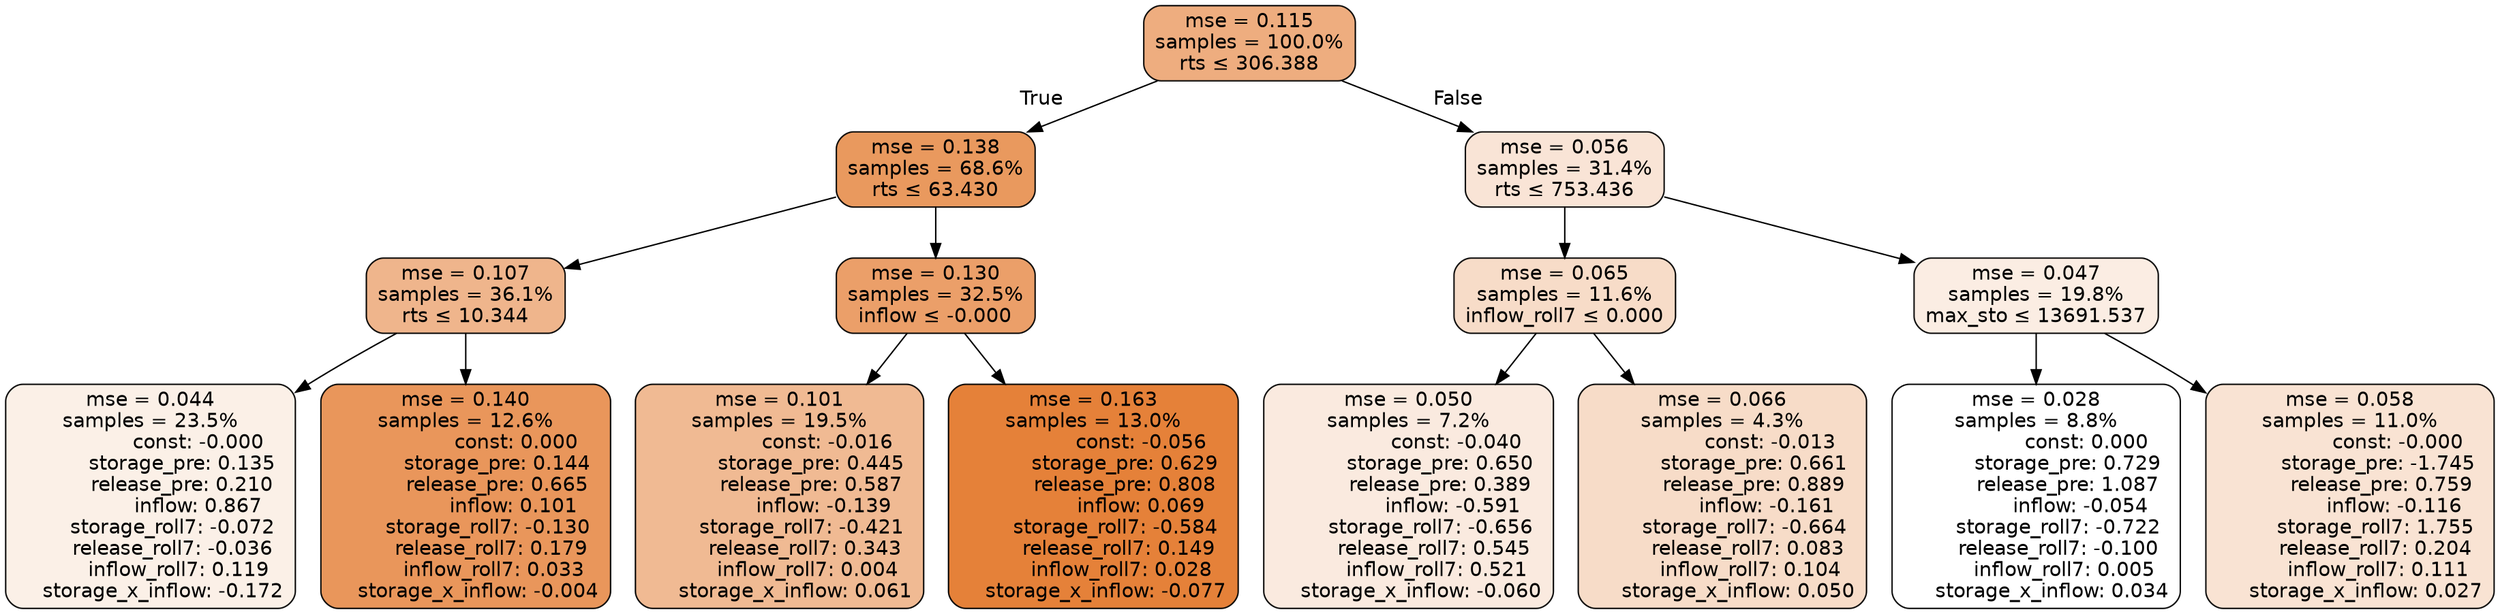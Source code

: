 digraph tree {
bgcolor="transparent"
node [shape=rectangle, style="filled, rounded", color="black", fontname=helvetica] ;
edge [fontname=helvetica] ;
	"0" [label="mse = 0.115
samples = 100.0%
rts &le; 306.388", fillcolor="#eead7f"]
	"1" [label="mse = 0.138
samples = 68.6%
rts &le; 63.430", fillcolor="#e9995e"]
	"2" [label="mse = 0.107
samples = 36.1%
rts &le; 10.344", fillcolor="#efb58c"]
	"3" [label="mse = 0.044
samples = 23.5%
               const: -0.000
          storage_pre: 0.135
          release_pre: 0.210
               inflow: 0.867
       storage_roll7: -0.072
       release_roll7: -0.036
         inflow_roll7: 0.119
    storage_x_inflow: -0.172", fillcolor="#fbf0e7"]
	"4" [label="mse = 0.140
samples = 12.6%
                const: 0.000
          storage_pre: 0.144
          release_pre: 0.665
               inflow: 0.101
       storage_roll7: -0.130
        release_roll7: 0.179
         inflow_roll7: 0.033
    storage_x_inflow: -0.004", fillcolor="#e9965b"]
	"5" [label="mse = 0.130
samples = 32.5%
inflow &le; -0.000", fillcolor="#eb9f69"]
	"6" [label="mse = 0.101
samples = 19.5%
               const: -0.016
          storage_pre: 0.445
          release_pre: 0.587
              inflow: -0.139
       storage_roll7: -0.421
        release_roll7: 0.343
         inflow_roll7: 0.004
     storage_x_inflow: 0.061", fillcolor="#f0ba93"]
	"7" [label="mse = 0.163
samples = 13.0%
               const: -0.056
          storage_pre: 0.629
          release_pre: 0.808
               inflow: 0.069
       storage_roll7: -0.584
        release_roll7: 0.149
         inflow_roll7: 0.028
    storage_x_inflow: -0.077", fillcolor="#e58139"]
	"8" [label="mse = 0.056
samples = 31.4%
rts &le; 753.436", fillcolor="#f9e4d6"]
	"9" [label="mse = 0.065
samples = 11.6%
inflow_roll7 &le; 0.000", fillcolor="#f7dcc8"]
	"10" [label="mse = 0.050
samples = 7.2%
               const: -0.040
          storage_pre: 0.650
          release_pre: 0.389
              inflow: -0.591
       storage_roll7: -0.656
        release_roll7: 0.545
         inflow_roll7: 0.521
    storage_x_inflow: -0.060", fillcolor="#faeadf"]
	"11" [label="mse = 0.066
samples = 4.3%
               const: -0.013
          storage_pre: 0.661
          release_pre: 0.889
              inflow: -0.161
       storage_roll7: -0.664
        release_roll7: 0.083
         inflow_roll7: 0.104
     storage_x_inflow: 0.050", fillcolor="#f7dcc8"]
	"12" [label="mse = 0.047
samples = 19.8%
max_sto &le; 13691.537", fillcolor="#fbede3"]
	"13" [label="mse = 0.028
samples = 8.8%
                const: 0.000
          storage_pre: 0.729
          release_pre: 1.087
              inflow: -0.054
       storage_roll7: -0.722
       release_roll7: -0.100
         inflow_roll7: 0.005
     storage_x_inflow: 0.034", fillcolor="#ffffff"]
	"14" [label="mse = 0.058
samples = 11.0%
               const: -0.000
         storage_pre: -1.745
          release_pre: 0.759
              inflow: -0.116
        storage_roll7: 1.755
        release_roll7: 0.204
         inflow_roll7: 0.111
     storage_x_inflow: 0.027", fillcolor="#f9e3d3"]

	"0" -> "1" [labeldistance=2.5, labelangle=45, headlabel="True"]
	"1" -> "2"
	"2" -> "3"
	"2" -> "4"
	"1" -> "5"
	"5" -> "6"
	"5" -> "7"
	"0" -> "8" [labeldistance=2.5, labelangle=-45, headlabel="False"]
	"8" -> "9"
	"9" -> "10"
	"9" -> "11"
	"8" -> "12"
	"12" -> "13"
	"12" -> "14"
}